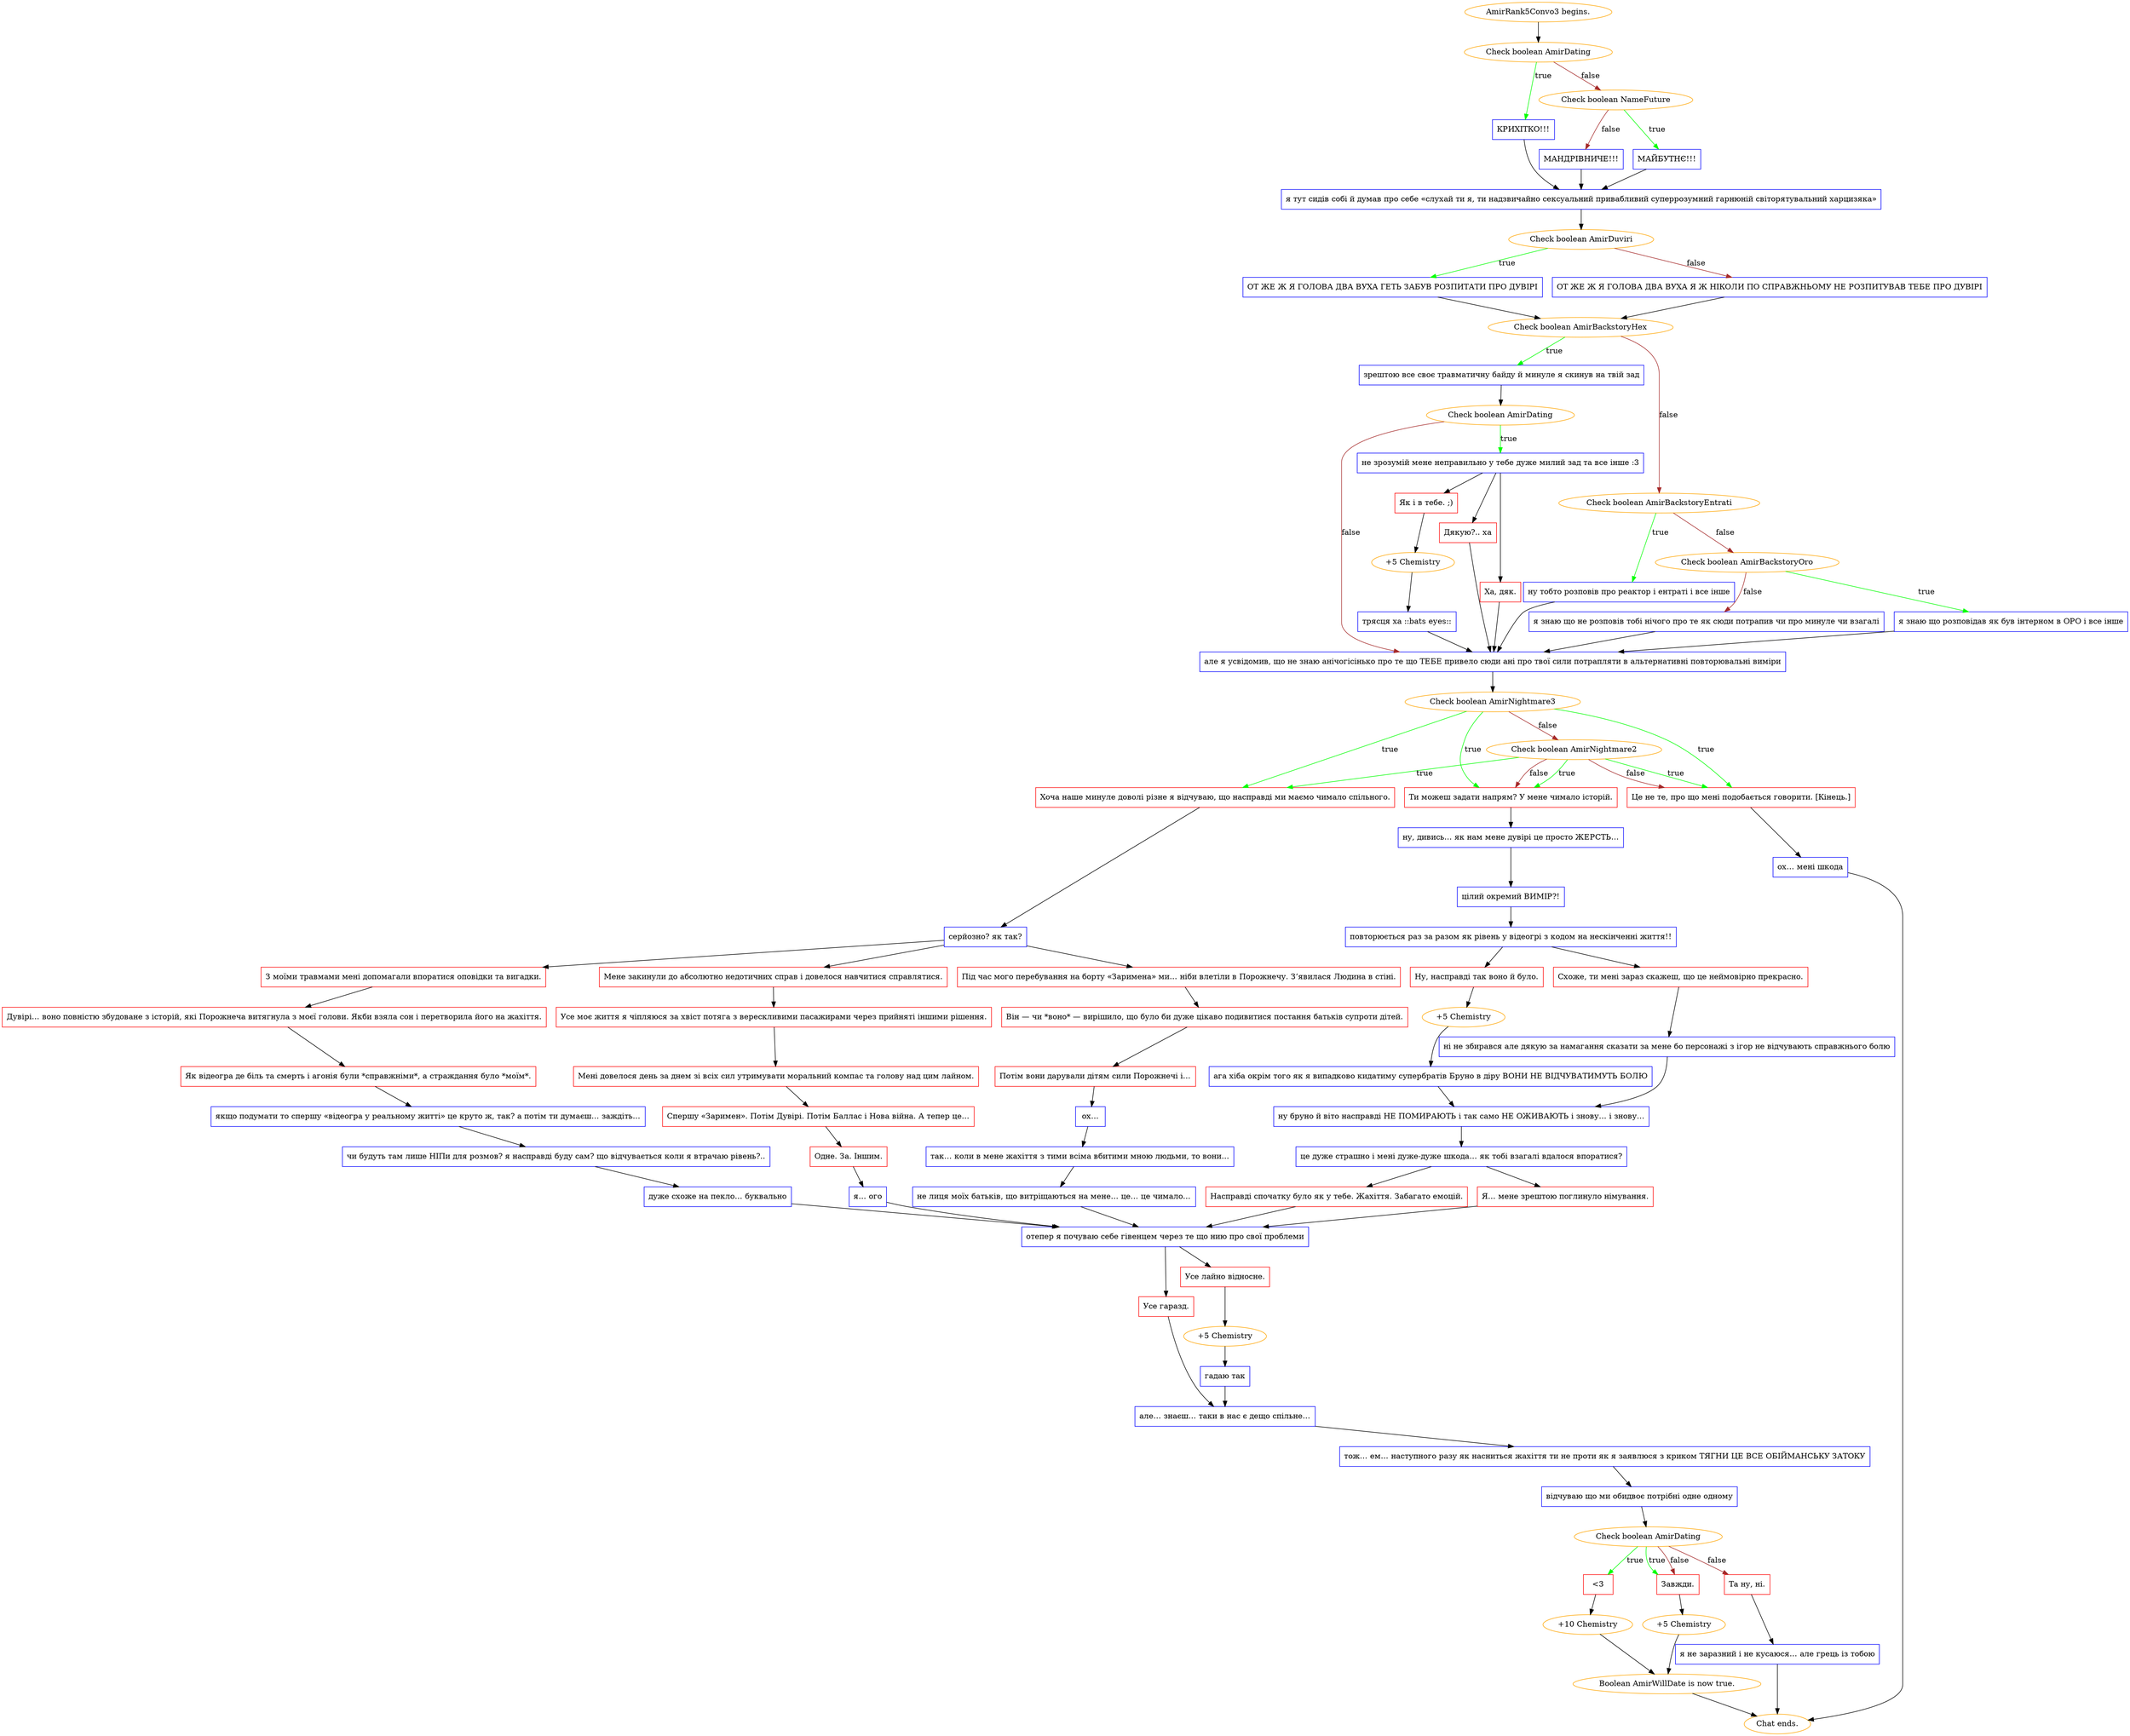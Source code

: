 digraph {
	"AmirRank5Convo3 begins." [color=orange];
		"AmirRank5Convo3 begins." -> j2650937555;
	j2650937555 [label="Check boolean AmirDating",color=orange];
		j2650937555 -> j3938352771 [label=true,color=green];
		j2650937555 -> j3219616308 [label=false,color=brown];
	j3938352771 [label="КРИХІТКО!!!",shape=box,color=blue];
		j3938352771 -> j3066187627;
	j3219616308 [label="Check boolean NameFuture",color=orange];
		j3219616308 -> j3354711771 [label=true,color=green];
		j3219616308 -> j605167359 [label=false,color=brown];
	j3066187627 [label="я тут сидів собі й думав про себе «слухай ти я, ти надзвичайно сексуальний привабливий суперрозумний гарнюній світорятувальний харцизяка»",shape=box,color=blue];
		j3066187627 -> j4283957504;
	j3354711771 [label="МАЙБУТНЄ!!!",shape=box,color=blue];
		j3354711771 -> j3066187627;
	j605167359 [label="МАНДРІВНИЧЕ!!!",shape=box,color=blue];
		j605167359 -> j3066187627;
	j4283957504 [label="Check boolean AmirDuviri",color=orange];
		j4283957504 -> j2921580408 [label=true,color=green];
		j4283957504 -> j67937981 [label=false,color=brown];
	j2921580408 [label="ОТ ЖЕ Ж Я ГОЛОВА ДВА ВУХА ГЕТЬ ЗАБУВ РОЗПИТАТИ ПРО ДУВІРІ",shape=box,color=blue];
		j2921580408 -> j1452669816;
	j67937981 [label="ОТ ЖЕ Ж Я ГОЛОВА ДВА ВУХА Я Ж НІКОЛИ ПО СПРАВЖНЬОМУ НЕ РОЗПИТУВАВ ТЕБЕ ПРО ДУВІРІ",shape=box,color=blue];
		j67937981 -> j1452669816;
	j1452669816 [label="Check boolean AmirBackstoryHex",color=orange];
		j1452669816 -> j2020673550 [label=true,color=green];
		j1452669816 -> j2445936876 [label=false,color=brown];
	j2020673550 [label="зрештою все своє травматичну байду й минуле я скинув на твій зад",shape=box,color=blue];
		j2020673550 -> j1853334382;
	j2445936876 [label="Check boolean AmirBackstoryEntrati",color=orange];
		j2445936876 -> j3933625334 [label=true,color=green];
		j2445936876 -> j2190704803 [label=false,color=brown];
	j1853334382 [label="Check boolean AmirDating",color=orange];
		j1853334382 -> j138426211 [label=true,color=green];
		j1853334382 -> j3285452020 [label=false,color=brown];
	j3933625334 [label="ну тобто розповів про реактор і ентраті і все інше",shape=box,color=blue];
		j3933625334 -> j3285452020;
	j2190704803 [label="Check boolean AmirBackstoryOro",color=orange];
		j2190704803 -> j3766445974 [label=true,color=green];
		j2190704803 -> j2893827295 [label=false,color=brown];
	j138426211 [label="не зрозумій мене неправильно у тебе дуже милий зад та все інше :3",shape=box,color=blue];
		j138426211 -> j3655090890;
		j138426211 -> j2343201118;
		j138426211 -> j143008593;
	j3285452020 [label="але я усвідомив, що не знаю анічогісінько про те що ТЕБЕ привело сюди ані про твої сили потрапляти в альтернативні повторювальні виміри",shape=box,color=blue];
		j3285452020 -> j1386368209;
	j3766445974 [label="я знаю що розповідав як був інтерном в ОРО і все інше",shape=box,color=blue];
		j3766445974 -> j3285452020;
	j2893827295 [label="я знаю що не розповів тобі нічого про те як сюди потрапив чи про минуле чи взагалі",shape=box,color=blue];
		j2893827295 -> j3285452020;
	j3655090890 [label="Дякую?.. ха",shape=box,color=red];
		j3655090890 -> j3285452020;
	j2343201118 [label="Ха, дяк.",shape=box,color=red];
		j2343201118 -> j3285452020;
	j143008593 [label="Як і в тебе. ;)",shape=box,color=red];
		j143008593 -> j668137109;
	j1386368209 [label="Check boolean AmirNightmare3",color=orange];
		j1386368209 -> j1200041545 [label=true,color=green];
		j1386368209 -> j16604927 [label=true,color=green];
		j1386368209 -> j1758616276 [label=true,color=green];
		j1386368209 -> j2314003121 [label=false,color=brown];
	j668137109 [label="+5 Chemistry",color=orange];
		j668137109 -> j4023403698;
	j1200041545 [label="Хоча наше минуле доволі різне я відчуваю, що насправді ми маємо чимало спільного.",shape=box,color=red];
		j1200041545 -> j1396495611;
	j16604927 [label="Ти можеш задати напрям? У мене чимало історій.",shape=box,color=red];
		j16604927 -> j3737364624;
	j1758616276 [label="Це не те, про що мені подобається говорити. [Кінець.]",shape=box,color=red];
		j1758616276 -> j1226372518;
	j2314003121 [label="Check boolean AmirNightmare2",color=orange];
		j2314003121 -> j1200041545 [label=true,color=green];
		j2314003121 -> j16604927 [label=true,color=green];
		j2314003121 -> j1758616276 [label=true,color=green];
		j2314003121 -> j16604927 [label=false,color=brown];
		j2314003121 -> j1758616276 [label=false,color=brown];
	j4023403698 [label="трясця ха ::bats eyes::",shape=box,color=blue];
		j4023403698 -> j3285452020;
	j1396495611 [label="серйозно? як так?",shape=box,color=blue];
		j1396495611 -> j2123662588;
		j1396495611 -> j916657997;
		j1396495611 -> j1700258953;
	j3737364624 [label="ну, дивись… як нам мене дувірі це просто ЖЕРСТЬ…",shape=box,color=blue];
		j3737364624 -> j222593510;
	j1226372518 [label="ох… мені шкода",shape=box,color=blue];
		j1226372518 -> "Chat ends.";
	j2123662588 [label="З моїми травмами мені допомагали впоратися оповідки та вигадки.",shape=box,color=red];
		j2123662588 -> j1607674693;
	j916657997 [label="Мене закинули до абсолютно недотичних справ і довелося навчитися справлятися.",shape=box,color=red];
		j916657997 -> j4004980883;
	j1700258953 [label="Під час мого перебування на борту «Заримена» ми… ніби влетіли в Порожнечу. З’явилася Людина в стіні.",shape=box,color=red];
		j1700258953 -> j3089702587;
	j222593510 [label="цілий окремий ВИМІР?!",shape=box,color=blue];
		j222593510 -> j2617508623;
	"Chat ends." [color=orange];
	j1607674693 [label="Дувірі… воно повністю збудоване з історій, які Порожнеча витягнула з моєї голови. Якби взяла сон і перетворила його на жахіття.",shape=box,color=red];
		j1607674693 -> j1065430505;
	j4004980883 [label="Усе моє життя я чіпляюся за хвіст потяга з верескливими пасажирами через прийняті іншими рішення.",shape=box,color=red];
		j4004980883 -> j1957569248;
	j3089702587 [label="Він — чи *воно* — вирішило, що було би дуже цікаво подивитися постання батьків супроти дітей.",shape=box,color=red];
		j3089702587 -> j2013298780;
	j2617508623 [label="повторюється раз за разом як рівень у відеогрі з кодом на нескінченні життя!!",shape=box,color=blue];
		j2617508623 -> j4293420269;
		j2617508623 -> j643194505;
	j1065430505 [label="Як відеогра де біль та смерть і агонія були *справжніми*, а страждання було *моїм*.",shape=box,color=red];
		j1065430505 -> j2656887534;
	j1957569248 [label="Мені довелося день за днем зі всіх сил утримувати моральний компас та голову над цим лайном.",shape=box,color=red];
		j1957569248 -> j3054128456;
	j2013298780 [label="Потім вони дарували дітям сили Порожнечі і…",shape=box,color=red];
		j2013298780 -> j2861808527;
	j4293420269 [label="Схоже, ти мені зараз скажеш, що це неймовірно прекрасно.",shape=box,color=red];
		j4293420269 -> j3344282551;
	j643194505 [label="Ну, насправді так воно й було.",shape=box,color=red];
		j643194505 -> j344539664;
	j2656887534 [label="якщо подумати то спершу «відеогра у реальному житті» це круто ж, так? а потім ти думаєш… заждіть…",shape=box,color=blue];
		j2656887534 -> j2806787962;
	j3054128456 [label="Спершу «Заримен». Потім Дувірі. Потім Баллас і Нова війна. А тепер це…",shape=box,color=red];
		j3054128456 -> j3359714729;
	j2861808527 [label="ох…",shape=box,color=blue];
		j2861808527 -> j3494745213;
	j3344282551 [label="ні не збирався але дякую за намагання сказати за мене бо персонажі з ігор не відчувають справжнього болю",shape=box,color=blue];
		j3344282551 -> j2047148767;
	j344539664 [label="+5 Chemistry",color=orange];
		j344539664 -> j1136473650;
	j2806787962 [label="чи будуть там лише НІПи для розмов? я насправді буду сам? що відчувається коли я втрачаю рівень?..",shape=box,color=blue];
		j2806787962 -> j3544819779;
	j3359714729 [label="Одне. За. Іншим.",shape=box,color=red];
		j3359714729 -> j3688217316;
	j3494745213 [label="так… коли в мене жахіття з тими всіма вбитими мною людьми, то вони…",shape=box,color=blue];
		j3494745213 -> j451190353;
	j2047148767 [label="ну бруно й віто насправді НЕ ПОМИРАЮТЬ і так само НЕ ОЖИВАЮТЬ і знову… і знову…",shape=box,color=blue];
		j2047148767 -> j2730517017;
	j1136473650 [label="ага хіба окрім того як я випадково кидатиму супербратів Бруно в діру ВОНИ НЕ ВІДЧУВАТИМУТЬ БОЛЮ",shape=box,color=blue];
		j1136473650 -> j2047148767;
	j3544819779 [label="дуже схоже на пекло… буквально",shape=box,color=blue];
		j3544819779 -> j76740276;
	j3688217316 [label="я… ого",shape=box,color=blue];
		j3688217316 -> j76740276;
	j451190353 [label="не лиця моїх батьків, що витріщаються на мене… це… це чимало…",shape=box,color=blue];
		j451190353 -> j76740276;
	j2730517017 [label="це дуже страшно і мені дуже-дуже шкода… як тобі взагалі вдалося впоратися?",shape=box,color=blue];
		j2730517017 -> j3648157151;
		j2730517017 -> j2037461952;
	j76740276 [label="отепер я почуваю себе гівенцем через те що нию про свої проблеми",shape=box,color=blue];
		j76740276 -> j814503999;
		j76740276 -> j1140003946;
	j3648157151 [label="Насправді спочатку було як у тебе. Жахіття. Забагато емоцій.",shape=box,color=red];
		j3648157151 -> j76740276;
	j2037461952 [label="Я… мене зрештою поглинуло німування.",shape=box,color=red];
		j2037461952 -> j76740276;
	j814503999 [label="Усе гаразд.",shape=box,color=red];
		j814503999 -> j1114608365;
	j1140003946 [label="Усе лайно відносне.",shape=box,color=red];
		j1140003946 -> j881088089;
	j1114608365 [label="але… знаєш… таки в нас є дещо спільне…",shape=box,color=blue];
		j1114608365 -> j853028928;
	j881088089 [label="+5 Chemistry",color=orange];
		j881088089 -> j372708206;
	j853028928 [label="тож… ем… наступного разу як насниться жахіття ти не проти як я заявлюся з криком ТЯГНИ ЦЕ ВСЕ ОБІЙМАНСЬКУ ЗАТОКУ",shape=box,color=blue];
		j853028928 -> j2902264089;
	j372708206 [label="гадаю так",shape=box,color=blue];
		j372708206 -> j1114608365;
	j2902264089 [label="відчуваю що ми обидвоє потрібні одне одному",shape=box,color=blue];
		j2902264089 -> j3439893062;
	j3439893062 [label="Check boolean AmirDating",color=orange];
		j3439893062 -> j180809753 [label=true,color=green];
		j3439893062 -> j1346733323 [label=true,color=green];
		j3439893062 -> j1346733323 [label=false,color=brown];
		j3439893062 -> j1901725486 [label=false,color=brown];
	j180809753 [label="<3",shape=box,color=red];
		j180809753 -> j1720236604;
	j1346733323 [label="Завжди.",shape=box,color=red];
		j1346733323 -> j2463344579;
	j1901725486 [label="Та ну, ні.",shape=box,color=red];
		j1901725486 -> j1535402469;
	j1720236604 [label="+10 Chemistry",color=orange];
		j1720236604 -> j1538486228;
	j2463344579 [label="+5 Chemistry",color=orange];
		j2463344579 -> j1538486228;
	j1535402469 [label="я не заразний і не кусаюся… але грець із тобою",shape=box,color=blue];
		j1535402469 -> "Chat ends.";
	j1538486228 [label="Boolean AmirWillDate is now true.",color=orange];
		j1538486228 -> "Chat ends.";
}